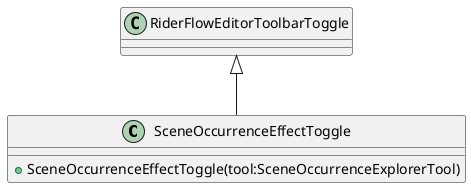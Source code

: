 @startuml
class SceneOccurrenceEffectToggle {
    + SceneOccurrenceEffectToggle(tool:SceneOccurrenceExplorerTool)
}
RiderFlowEditorToolbarToggle <|-- SceneOccurrenceEffectToggle
@enduml
